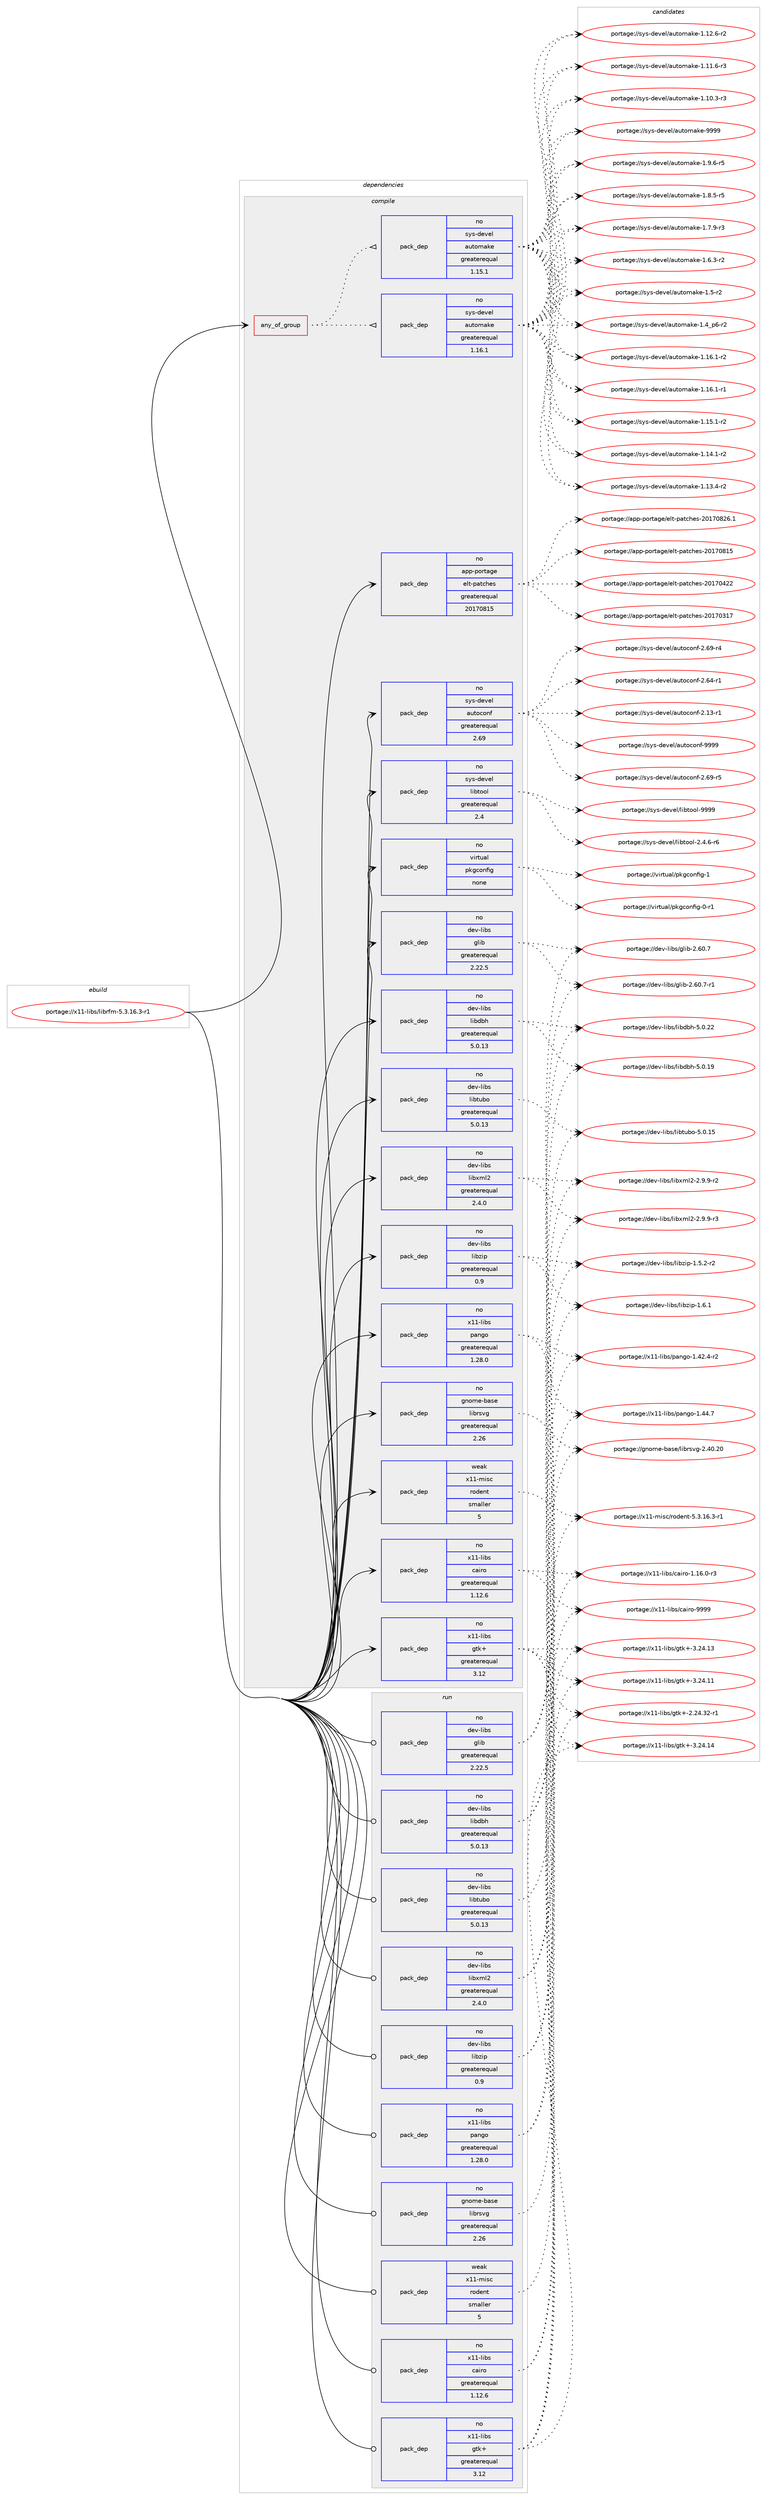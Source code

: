 digraph prolog {

# *************
# Graph options
# *************

newrank=true;
concentrate=true;
compound=true;
graph [rankdir=LR,fontname=Helvetica,fontsize=10,ranksep=1.5];#, ranksep=2.5, nodesep=0.2];
edge  [arrowhead=vee];
node  [fontname=Helvetica,fontsize=10];

# **********
# The ebuild
# **********

subgraph cluster_leftcol {
color=gray;
rank=same;
label=<<i>ebuild</i>>;
id [label="portage://x11-libs/librfm-5.3.16.3-r1", color=red, width=4, href="../x11-libs/librfm-5.3.16.3-r1.svg"];
}

# ****************
# The dependencies
# ****************

subgraph cluster_midcol {
color=gray;
label=<<i>dependencies</i>>;
subgraph cluster_compile {
fillcolor="#eeeeee";
style=filled;
label=<<i>compile</i>>;
subgraph any290 {
dependency16462 [label=<<TABLE BORDER="0" CELLBORDER="1" CELLSPACING="0" CELLPADDING="4"><TR><TD CELLPADDING="10">any_of_group</TD></TR></TABLE>>, shape=none, color=red];subgraph pack13983 {
dependency16463 [label=<<TABLE BORDER="0" CELLBORDER="1" CELLSPACING="0" CELLPADDING="4" WIDTH="220"><TR><TD ROWSPAN="6" CELLPADDING="30">pack_dep</TD></TR><TR><TD WIDTH="110">no</TD></TR><TR><TD>sys-devel</TD></TR><TR><TD>automake</TD></TR><TR><TD>greaterequal</TD></TR><TR><TD>1.16.1</TD></TR></TABLE>>, shape=none, color=blue];
}
dependency16462:e -> dependency16463:w [weight=20,style="dotted",arrowhead="oinv"];
subgraph pack13984 {
dependency16464 [label=<<TABLE BORDER="0" CELLBORDER="1" CELLSPACING="0" CELLPADDING="4" WIDTH="220"><TR><TD ROWSPAN="6" CELLPADDING="30">pack_dep</TD></TR><TR><TD WIDTH="110">no</TD></TR><TR><TD>sys-devel</TD></TR><TR><TD>automake</TD></TR><TR><TD>greaterequal</TD></TR><TR><TD>1.15.1</TD></TR></TABLE>>, shape=none, color=blue];
}
dependency16462:e -> dependency16464:w [weight=20,style="dotted",arrowhead="oinv"];
}
id:e -> dependency16462:w [weight=20,style="solid",arrowhead="vee"];
subgraph pack13985 {
dependency16465 [label=<<TABLE BORDER="0" CELLBORDER="1" CELLSPACING="0" CELLPADDING="4" WIDTH="220"><TR><TD ROWSPAN="6" CELLPADDING="30">pack_dep</TD></TR><TR><TD WIDTH="110">no</TD></TR><TR><TD>app-portage</TD></TR><TR><TD>elt-patches</TD></TR><TR><TD>greaterequal</TD></TR><TR><TD>20170815</TD></TR></TABLE>>, shape=none, color=blue];
}
id:e -> dependency16465:w [weight=20,style="solid",arrowhead="vee"];
subgraph pack13986 {
dependency16466 [label=<<TABLE BORDER="0" CELLBORDER="1" CELLSPACING="0" CELLPADDING="4" WIDTH="220"><TR><TD ROWSPAN="6" CELLPADDING="30">pack_dep</TD></TR><TR><TD WIDTH="110">no</TD></TR><TR><TD>dev-libs</TD></TR><TR><TD>glib</TD></TR><TR><TD>greaterequal</TD></TR><TR><TD>2.22.5</TD></TR></TABLE>>, shape=none, color=blue];
}
id:e -> dependency16466:w [weight=20,style="solid",arrowhead="vee"];
subgraph pack13987 {
dependency16467 [label=<<TABLE BORDER="0" CELLBORDER="1" CELLSPACING="0" CELLPADDING="4" WIDTH="220"><TR><TD ROWSPAN="6" CELLPADDING="30">pack_dep</TD></TR><TR><TD WIDTH="110">no</TD></TR><TR><TD>dev-libs</TD></TR><TR><TD>libdbh</TD></TR><TR><TD>greaterequal</TD></TR><TR><TD>5.0.13</TD></TR></TABLE>>, shape=none, color=blue];
}
id:e -> dependency16467:w [weight=20,style="solid",arrowhead="vee"];
subgraph pack13988 {
dependency16468 [label=<<TABLE BORDER="0" CELLBORDER="1" CELLSPACING="0" CELLPADDING="4" WIDTH="220"><TR><TD ROWSPAN="6" CELLPADDING="30">pack_dep</TD></TR><TR><TD WIDTH="110">no</TD></TR><TR><TD>dev-libs</TD></TR><TR><TD>libtubo</TD></TR><TR><TD>greaterequal</TD></TR><TR><TD>5.0.13</TD></TR></TABLE>>, shape=none, color=blue];
}
id:e -> dependency16468:w [weight=20,style="solid",arrowhead="vee"];
subgraph pack13989 {
dependency16469 [label=<<TABLE BORDER="0" CELLBORDER="1" CELLSPACING="0" CELLPADDING="4" WIDTH="220"><TR><TD ROWSPAN="6" CELLPADDING="30">pack_dep</TD></TR><TR><TD WIDTH="110">no</TD></TR><TR><TD>dev-libs</TD></TR><TR><TD>libxml2</TD></TR><TR><TD>greaterequal</TD></TR><TR><TD>2.4.0</TD></TR></TABLE>>, shape=none, color=blue];
}
id:e -> dependency16469:w [weight=20,style="solid",arrowhead="vee"];
subgraph pack13990 {
dependency16470 [label=<<TABLE BORDER="0" CELLBORDER="1" CELLSPACING="0" CELLPADDING="4" WIDTH="220"><TR><TD ROWSPAN="6" CELLPADDING="30">pack_dep</TD></TR><TR><TD WIDTH="110">no</TD></TR><TR><TD>dev-libs</TD></TR><TR><TD>libzip</TD></TR><TR><TD>greaterequal</TD></TR><TR><TD>0.9</TD></TR></TABLE>>, shape=none, color=blue];
}
id:e -> dependency16470:w [weight=20,style="solid",arrowhead="vee"];
subgraph pack13991 {
dependency16471 [label=<<TABLE BORDER="0" CELLBORDER="1" CELLSPACING="0" CELLPADDING="4" WIDTH="220"><TR><TD ROWSPAN="6" CELLPADDING="30">pack_dep</TD></TR><TR><TD WIDTH="110">no</TD></TR><TR><TD>gnome-base</TD></TR><TR><TD>librsvg</TD></TR><TR><TD>greaterequal</TD></TR><TR><TD>2.26</TD></TR></TABLE>>, shape=none, color=blue];
}
id:e -> dependency16471:w [weight=20,style="solid",arrowhead="vee"];
subgraph pack13992 {
dependency16472 [label=<<TABLE BORDER="0" CELLBORDER="1" CELLSPACING="0" CELLPADDING="4" WIDTH="220"><TR><TD ROWSPAN="6" CELLPADDING="30">pack_dep</TD></TR><TR><TD WIDTH="110">no</TD></TR><TR><TD>sys-devel</TD></TR><TR><TD>autoconf</TD></TR><TR><TD>greaterequal</TD></TR><TR><TD>2.69</TD></TR></TABLE>>, shape=none, color=blue];
}
id:e -> dependency16472:w [weight=20,style="solid",arrowhead="vee"];
subgraph pack13993 {
dependency16473 [label=<<TABLE BORDER="0" CELLBORDER="1" CELLSPACING="0" CELLPADDING="4" WIDTH="220"><TR><TD ROWSPAN="6" CELLPADDING="30">pack_dep</TD></TR><TR><TD WIDTH="110">no</TD></TR><TR><TD>sys-devel</TD></TR><TR><TD>libtool</TD></TR><TR><TD>greaterequal</TD></TR><TR><TD>2.4</TD></TR></TABLE>>, shape=none, color=blue];
}
id:e -> dependency16473:w [weight=20,style="solid",arrowhead="vee"];
subgraph pack13994 {
dependency16474 [label=<<TABLE BORDER="0" CELLBORDER="1" CELLSPACING="0" CELLPADDING="4" WIDTH="220"><TR><TD ROWSPAN="6" CELLPADDING="30">pack_dep</TD></TR><TR><TD WIDTH="110">no</TD></TR><TR><TD>virtual</TD></TR><TR><TD>pkgconfig</TD></TR><TR><TD>none</TD></TR><TR><TD></TD></TR></TABLE>>, shape=none, color=blue];
}
id:e -> dependency16474:w [weight=20,style="solid",arrowhead="vee"];
subgraph pack13995 {
dependency16475 [label=<<TABLE BORDER="0" CELLBORDER="1" CELLSPACING="0" CELLPADDING="4" WIDTH="220"><TR><TD ROWSPAN="6" CELLPADDING="30">pack_dep</TD></TR><TR><TD WIDTH="110">no</TD></TR><TR><TD>x11-libs</TD></TR><TR><TD>cairo</TD></TR><TR><TD>greaterequal</TD></TR><TR><TD>1.12.6</TD></TR></TABLE>>, shape=none, color=blue];
}
id:e -> dependency16475:w [weight=20,style="solid",arrowhead="vee"];
subgraph pack13996 {
dependency16476 [label=<<TABLE BORDER="0" CELLBORDER="1" CELLSPACING="0" CELLPADDING="4" WIDTH="220"><TR><TD ROWSPAN="6" CELLPADDING="30">pack_dep</TD></TR><TR><TD WIDTH="110">no</TD></TR><TR><TD>x11-libs</TD></TR><TR><TD>gtk+</TD></TR><TR><TD>greaterequal</TD></TR><TR><TD>3.12</TD></TR></TABLE>>, shape=none, color=blue];
}
id:e -> dependency16476:w [weight=20,style="solid",arrowhead="vee"];
subgraph pack13997 {
dependency16477 [label=<<TABLE BORDER="0" CELLBORDER="1" CELLSPACING="0" CELLPADDING="4" WIDTH="220"><TR><TD ROWSPAN="6" CELLPADDING="30">pack_dep</TD></TR><TR><TD WIDTH="110">no</TD></TR><TR><TD>x11-libs</TD></TR><TR><TD>pango</TD></TR><TR><TD>greaterequal</TD></TR><TR><TD>1.28.0</TD></TR></TABLE>>, shape=none, color=blue];
}
id:e -> dependency16477:w [weight=20,style="solid",arrowhead="vee"];
subgraph pack13998 {
dependency16478 [label=<<TABLE BORDER="0" CELLBORDER="1" CELLSPACING="0" CELLPADDING="4" WIDTH="220"><TR><TD ROWSPAN="6" CELLPADDING="30">pack_dep</TD></TR><TR><TD WIDTH="110">weak</TD></TR><TR><TD>x11-misc</TD></TR><TR><TD>rodent</TD></TR><TR><TD>smaller</TD></TR><TR><TD>5</TD></TR></TABLE>>, shape=none, color=blue];
}
id:e -> dependency16478:w [weight=20,style="solid",arrowhead="vee"];
}
subgraph cluster_compileandrun {
fillcolor="#eeeeee";
style=filled;
label=<<i>compile and run</i>>;
}
subgraph cluster_run {
fillcolor="#eeeeee";
style=filled;
label=<<i>run</i>>;
subgraph pack13999 {
dependency16479 [label=<<TABLE BORDER="0" CELLBORDER="1" CELLSPACING="0" CELLPADDING="4" WIDTH="220"><TR><TD ROWSPAN="6" CELLPADDING="30">pack_dep</TD></TR><TR><TD WIDTH="110">no</TD></TR><TR><TD>dev-libs</TD></TR><TR><TD>glib</TD></TR><TR><TD>greaterequal</TD></TR><TR><TD>2.22.5</TD></TR></TABLE>>, shape=none, color=blue];
}
id:e -> dependency16479:w [weight=20,style="solid",arrowhead="odot"];
subgraph pack14000 {
dependency16480 [label=<<TABLE BORDER="0" CELLBORDER="1" CELLSPACING="0" CELLPADDING="4" WIDTH="220"><TR><TD ROWSPAN="6" CELLPADDING="30">pack_dep</TD></TR><TR><TD WIDTH="110">no</TD></TR><TR><TD>dev-libs</TD></TR><TR><TD>libdbh</TD></TR><TR><TD>greaterequal</TD></TR><TR><TD>5.0.13</TD></TR></TABLE>>, shape=none, color=blue];
}
id:e -> dependency16480:w [weight=20,style="solid",arrowhead="odot"];
subgraph pack14001 {
dependency16481 [label=<<TABLE BORDER="0" CELLBORDER="1" CELLSPACING="0" CELLPADDING="4" WIDTH="220"><TR><TD ROWSPAN="6" CELLPADDING="30">pack_dep</TD></TR><TR><TD WIDTH="110">no</TD></TR><TR><TD>dev-libs</TD></TR><TR><TD>libtubo</TD></TR><TR><TD>greaterequal</TD></TR><TR><TD>5.0.13</TD></TR></TABLE>>, shape=none, color=blue];
}
id:e -> dependency16481:w [weight=20,style="solid",arrowhead="odot"];
subgraph pack14002 {
dependency16482 [label=<<TABLE BORDER="0" CELLBORDER="1" CELLSPACING="0" CELLPADDING="4" WIDTH="220"><TR><TD ROWSPAN="6" CELLPADDING="30">pack_dep</TD></TR><TR><TD WIDTH="110">no</TD></TR><TR><TD>dev-libs</TD></TR><TR><TD>libxml2</TD></TR><TR><TD>greaterequal</TD></TR><TR><TD>2.4.0</TD></TR></TABLE>>, shape=none, color=blue];
}
id:e -> dependency16482:w [weight=20,style="solid",arrowhead="odot"];
subgraph pack14003 {
dependency16483 [label=<<TABLE BORDER="0" CELLBORDER="1" CELLSPACING="0" CELLPADDING="4" WIDTH="220"><TR><TD ROWSPAN="6" CELLPADDING="30">pack_dep</TD></TR><TR><TD WIDTH="110">no</TD></TR><TR><TD>dev-libs</TD></TR><TR><TD>libzip</TD></TR><TR><TD>greaterequal</TD></TR><TR><TD>0.9</TD></TR></TABLE>>, shape=none, color=blue];
}
id:e -> dependency16483:w [weight=20,style="solid",arrowhead="odot"];
subgraph pack14004 {
dependency16484 [label=<<TABLE BORDER="0" CELLBORDER="1" CELLSPACING="0" CELLPADDING="4" WIDTH="220"><TR><TD ROWSPAN="6" CELLPADDING="30">pack_dep</TD></TR><TR><TD WIDTH="110">no</TD></TR><TR><TD>gnome-base</TD></TR><TR><TD>librsvg</TD></TR><TR><TD>greaterequal</TD></TR><TR><TD>2.26</TD></TR></TABLE>>, shape=none, color=blue];
}
id:e -> dependency16484:w [weight=20,style="solid",arrowhead="odot"];
subgraph pack14005 {
dependency16485 [label=<<TABLE BORDER="0" CELLBORDER="1" CELLSPACING="0" CELLPADDING="4" WIDTH="220"><TR><TD ROWSPAN="6" CELLPADDING="30">pack_dep</TD></TR><TR><TD WIDTH="110">no</TD></TR><TR><TD>x11-libs</TD></TR><TR><TD>cairo</TD></TR><TR><TD>greaterequal</TD></TR><TR><TD>1.12.6</TD></TR></TABLE>>, shape=none, color=blue];
}
id:e -> dependency16485:w [weight=20,style="solid",arrowhead="odot"];
subgraph pack14006 {
dependency16486 [label=<<TABLE BORDER="0" CELLBORDER="1" CELLSPACING="0" CELLPADDING="4" WIDTH="220"><TR><TD ROWSPAN="6" CELLPADDING="30">pack_dep</TD></TR><TR><TD WIDTH="110">no</TD></TR><TR><TD>x11-libs</TD></TR><TR><TD>gtk+</TD></TR><TR><TD>greaterequal</TD></TR><TR><TD>3.12</TD></TR></TABLE>>, shape=none, color=blue];
}
id:e -> dependency16486:w [weight=20,style="solid",arrowhead="odot"];
subgraph pack14007 {
dependency16487 [label=<<TABLE BORDER="0" CELLBORDER="1" CELLSPACING="0" CELLPADDING="4" WIDTH="220"><TR><TD ROWSPAN="6" CELLPADDING="30">pack_dep</TD></TR><TR><TD WIDTH="110">no</TD></TR><TR><TD>x11-libs</TD></TR><TR><TD>pango</TD></TR><TR><TD>greaterequal</TD></TR><TR><TD>1.28.0</TD></TR></TABLE>>, shape=none, color=blue];
}
id:e -> dependency16487:w [weight=20,style="solid",arrowhead="odot"];
subgraph pack14008 {
dependency16488 [label=<<TABLE BORDER="0" CELLBORDER="1" CELLSPACING="0" CELLPADDING="4" WIDTH="220"><TR><TD ROWSPAN="6" CELLPADDING="30">pack_dep</TD></TR><TR><TD WIDTH="110">weak</TD></TR><TR><TD>x11-misc</TD></TR><TR><TD>rodent</TD></TR><TR><TD>smaller</TD></TR><TR><TD>5</TD></TR></TABLE>>, shape=none, color=blue];
}
id:e -> dependency16488:w [weight=20,style="solid",arrowhead="odot"];
}
}

# **************
# The candidates
# **************

subgraph cluster_choices {
rank=same;
color=gray;
label=<<i>candidates</i>>;

subgraph choice13983 {
color=black;
nodesep=1;
choice115121115451001011181011084797117116111109971071014557575757 [label="portage://sys-devel/automake-9999", color=red, width=4,href="../sys-devel/automake-9999.svg"];
choice115121115451001011181011084797117116111109971071014549465746544511453 [label="portage://sys-devel/automake-1.9.6-r5", color=red, width=4,href="../sys-devel/automake-1.9.6-r5.svg"];
choice115121115451001011181011084797117116111109971071014549465646534511453 [label="portage://sys-devel/automake-1.8.5-r5", color=red, width=4,href="../sys-devel/automake-1.8.5-r5.svg"];
choice115121115451001011181011084797117116111109971071014549465546574511451 [label="portage://sys-devel/automake-1.7.9-r3", color=red, width=4,href="../sys-devel/automake-1.7.9-r3.svg"];
choice115121115451001011181011084797117116111109971071014549465446514511450 [label="portage://sys-devel/automake-1.6.3-r2", color=red, width=4,href="../sys-devel/automake-1.6.3-r2.svg"];
choice11512111545100101118101108479711711611110997107101454946534511450 [label="portage://sys-devel/automake-1.5-r2", color=red, width=4,href="../sys-devel/automake-1.5-r2.svg"];
choice115121115451001011181011084797117116111109971071014549465295112544511450 [label="portage://sys-devel/automake-1.4_p6-r2", color=red, width=4,href="../sys-devel/automake-1.4_p6-r2.svg"];
choice11512111545100101118101108479711711611110997107101454946495446494511450 [label="portage://sys-devel/automake-1.16.1-r2", color=red, width=4,href="../sys-devel/automake-1.16.1-r2.svg"];
choice11512111545100101118101108479711711611110997107101454946495446494511449 [label="portage://sys-devel/automake-1.16.1-r1", color=red, width=4,href="../sys-devel/automake-1.16.1-r1.svg"];
choice11512111545100101118101108479711711611110997107101454946495346494511450 [label="portage://sys-devel/automake-1.15.1-r2", color=red, width=4,href="../sys-devel/automake-1.15.1-r2.svg"];
choice11512111545100101118101108479711711611110997107101454946495246494511450 [label="portage://sys-devel/automake-1.14.1-r2", color=red, width=4,href="../sys-devel/automake-1.14.1-r2.svg"];
choice11512111545100101118101108479711711611110997107101454946495146524511450 [label="portage://sys-devel/automake-1.13.4-r2", color=red, width=4,href="../sys-devel/automake-1.13.4-r2.svg"];
choice11512111545100101118101108479711711611110997107101454946495046544511450 [label="portage://sys-devel/automake-1.12.6-r2", color=red, width=4,href="../sys-devel/automake-1.12.6-r2.svg"];
choice11512111545100101118101108479711711611110997107101454946494946544511451 [label="portage://sys-devel/automake-1.11.6-r3", color=red, width=4,href="../sys-devel/automake-1.11.6-r3.svg"];
choice11512111545100101118101108479711711611110997107101454946494846514511451 [label="portage://sys-devel/automake-1.10.3-r3", color=red, width=4,href="../sys-devel/automake-1.10.3-r3.svg"];
dependency16463:e -> choice115121115451001011181011084797117116111109971071014557575757:w [style=dotted,weight="100"];
dependency16463:e -> choice115121115451001011181011084797117116111109971071014549465746544511453:w [style=dotted,weight="100"];
dependency16463:e -> choice115121115451001011181011084797117116111109971071014549465646534511453:w [style=dotted,weight="100"];
dependency16463:e -> choice115121115451001011181011084797117116111109971071014549465546574511451:w [style=dotted,weight="100"];
dependency16463:e -> choice115121115451001011181011084797117116111109971071014549465446514511450:w [style=dotted,weight="100"];
dependency16463:e -> choice11512111545100101118101108479711711611110997107101454946534511450:w [style=dotted,weight="100"];
dependency16463:e -> choice115121115451001011181011084797117116111109971071014549465295112544511450:w [style=dotted,weight="100"];
dependency16463:e -> choice11512111545100101118101108479711711611110997107101454946495446494511450:w [style=dotted,weight="100"];
dependency16463:e -> choice11512111545100101118101108479711711611110997107101454946495446494511449:w [style=dotted,weight="100"];
dependency16463:e -> choice11512111545100101118101108479711711611110997107101454946495346494511450:w [style=dotted,weight="100"];
dependency16463:e -> choice11512111545100101118101108479711711611110997107101454946495246494511450:w [style=dotted,weight="100"];
dependency16463:e -> choice11512111545100101118101108479711711611110997107101454946495146524511450:w [style=dotted,weight="100"];
dependency16463:e -> choice11512111545100101118101108479711711611110997107101454946495046544511450:w [style=dotted,weight="100"];
dependency16463:e -> choice11512111545100101118101108479711711611110997107101454946494946544511451:w [style=dotted,weight="100"];
dependency16463:e -> choice11512111545100101118101108479711711611110997107101454946494846514511451:w [style=dotted,weight="100"];
}
subgraph choice13984 {
color=black;
nodesep=1;
choice115121115451001011181011084797117116111109971071014557575757 [label="portage://sys-devel/automake-9999", color=red, width=4,href="../sys-devel/automake-9999.svg"];
choice115121115451001011181011084797117116111109971071014549465746544511453 [label="portage://sys-devel/automake-1.9.6-r5", color=red, width=4,href="../sys-devel/automake-1.9.6-r5.svg"];
choice115121115451001011181011084797117116111109971071014549465646534511453 [label="portage://sys-devel/automake-1.8.5-r5", color=red, width=4,href="../sys-devel/automake-1.8.5-r5.svg"];
choice115121115451001011181011084797117116111109971071014549465546574511451 [label="portage://sys-devel/automake-1.7.9-r3", color=red, width=4,href="../sys-devel/automake-1.7.9-r3.svg"];
choice115121115451001011181011084797117116111109971071014549465446514511450 [label="portage://sys-devel/automake-1.6.3-r2", color=red, width=4,href="../sys-devel/automake-1.6.3-r2.svg"];
choice11512111545100101118101108479711711611110997107101454946534511450 [label="portage://sys-devel/automake-1.5-r2", color=red, width=4,href="../sys-devel/automake-1.5-r2.svg"];
choice115121115451001011181011084797117116111109971071014549465295112544511450 [label="portage://sys-devel/automake-1.4_p6-r2", color=red, width=4,href="../sys-devel/automake-1.4_p6-r2.svg"];
choice11512111545100101118101108479711711611110997107101454946495446494511450 [label="portage://sys-devel/automake-1.16.1-r2", color=red, width=4,href="../sys-devel/automake-1.16.1-r2.svg"];
choice11512111545100101118101108479711711611110997107101454946495446494511449 [label="portage://sys-devel/automake-1.16.1-r1", color=red, width=4,href="../sys-devel/automake-1.16.1-r1.svg"];
choice11512111545100101118101108479711711611110997107101454946495346494511450 [label="portage://sys-devel/automake-1.15.1-r2", color=red, width=4,href="../sys-devel/automake-1.15.1-r2.svg"];
choice11512111545100101118101108479711711611110997107101454946495246494511450 [label="portage://sys-devel/automake-1.14.1-r2", color=red, width=4,href="../sys-devel/automake-1.14.1-r2.svg"];
choice11512111545100101118101108479711711611110997107101454946495146524511450 [label="portage://sys-devel/automake-1.13.4-r2", color=red, width=4,href="../sys-devel/automake-1.13.4-r2.svg"];
choice11512111545100101118101108479711711611110997107101454946495046544511450 [label="portage://sys-devel/automake-1.12.6-r2", color=red, width=4,href="../sys-devel/automake-1.12.6-r2.svg"];
choice11512111545100101118101108479711711611110997107101454946494946544511451 [label="portage://sys-devel/automake-1.11.6-r3", color=red, width=4,href="../sys-devel/automake-1.11.6-r3.svg"];
choice11512111545100101118101108479711711611110997107101454946494846514511451 [label="portage://sys-devel/automake-1.10.3-r3", color=red, width=4,href="../sys-devel/automake-1.10.3-r3.svg"];
dependency16464:e -> choice115121115451001011181011084797117116111109971071014557575757:w [style=dotted,weight="100"];
dependency16464:e -> choice115121115451001011181011084797117116111109971071014549465746544511453:w [style=dotted,weight="100"];
dependency16464:e -> choice115121115451001011181011084797117116111109971071014549465646534511453:w [style=dotted,weight="100"];
dependency16464:e -> choice115121115451001011181011084797117116111109971071014549465546574511451:w [style=dotted,weight="100"];
dependency16464:e -> choice115121115451001011181011084797117116111109971071014549465446514511450:w [style=dotted,weight="100"];
dependency16464:e -> choice11512111545100101118101108479711711611110997107101454946534511450:w [style=dotted,weight="100"];
dependency16464:e -> choice115121115451001011181011084797117116111109971071014549465295112544511450:w [style=dotted,weight="100"];
dependency16464:e -> choice11512111545100101118101108479711711611110997107101454946495446494511450:w [style=dotted,weight="100"];
dependency16464:e -> choice11512111545100101118101108479711711611110997107101454946495446494511449:w [style=dotted,weight="100"];
dependency16464:e -> choice11512111545100101118101108479711711611110997107101454946495346494511450:w [style=dotted,weight="100"];
dependency16464:e -> choice11512111545100101118101108479711711611110997107101454946495246494511450:w [style=dotted,weight="100"];
dependency16464:e -> choice11512111545100101118101108479711711611110997107101454946495146524511450:w [style=dotted,weight="100"];
dependency16464:e -> choice11512111545100101118101108479711711611110997107101454946495046544511450:w [style=dotted,weight="100"];
dependency16464:e -> choice11512111545100101118101108479711711611110997107101454946494946544511451:w [style=dotted,weight="100"];
dependency16464:e -> choice11512111545100101118101108479711711611110997107101454946494846514511451:w [style=dotted,weight="100"];
}
subgraph choice13985 {
color=black;
nodesep=1;
choice971121124511211111411697103101471011081164511297116991041011154550484955485650544649 [label="portage://app-portage/elt-patches-20170826.1", color=red, width=4,href="../app-portage/elt-patches-20170826.1.svg"];
choice97112112451121111141169710310147101108116451129711699104101115455048495548564953 [label="portage://app-portage/elt-patches-20170815", color=red, width=4,href="../app-portage/elt-patches-20170815.svg"];
choice97112112451121111141169710310147101108116451129711699104101115455048495548525050 [label="portage://app-portage/elt-patches-20170422", color=red, width=4,href="../app-portage/elt-patches-20170422.svg"];
choice97112112451121111141169710310147101108116451129711699104101115455048495548514955 [label="portage://app-portage/elt-patches-20170317", color=red, width=4,href="../app-portage/elt-patches-20170317.svg"];
dependency16465:e -> choice971121124511211111411697103101471011081164511297116991041011154550484955485650544649:w [style=dotted,weight="100"];
dependency16465:e -> choice97112112451121111141169710310147101108116451129711699104101115455048495548564953:w [style=dotted,weight="100"];
dependency16465:e -> choice97112112451121111141169710310147101108116451129711699104101115455048495548525050:w [style=dotted,weight="100"];
dependency16465:e -> choice97112112451121111141169710310147101108116451129711699104101115455048495548514955:w [style=dotted,weight="100"];
}
subgraph choice13986 {
color=black;
nodesep=1;
choice10010111845108105981154710310810598455046544846554511449 [label="portage://dev-libs/glib-2.60.7-r1", color=red, width=4,href="../dev-libs/glib-2.60.7-r1.svg"];
choice1001011184510810598115471031081059845504654484655 [label="portage://dev-libs/glib-2.60.7", color=red, width=4,href="../dev-libs/glib-2.60.7.svg"];
dependency16466:e -> choice10010111845108105981154710310810598455046544846554511449:w [style=dotted,weight="100"];
dependency16466:e -> choice1001011184510810598115471031081059845504654484655:w [style=dotted,weight="100"];
}
subgraph choice13987 {
color=black;
nodesep=1;
choice100101118451081059811547108105981009810445534648465050 [label="portage://dev-libs/libdbh-5.0.22", color=red, width=4,href="../dev-libs/libdbh-5.0.22.svg"];
choice100101118451081059811547108105981009810445534648464957 [label="portage://dev-libs/libdbh-5.0.19", color=red, width=4,href="../dev-libs/libdbh-5.0.19.svg"];
dependency16467:e -> choice100101118451081059811547108105981009810445534648465050:w [style=dotted,weight="100"];
dependency16467:e -> choice100101118451081059811547108105981009810445534648464957:w [style=dotted,weight="100"];
}
subgraph choice13988 {
color=black;
nodesep=1;
choice100101118451081059811547108105981161179811145534648464953 [label="portage://dev-libs/libtubo-5.0.15", color=red, width=4,href="../dev-libs/libtubo-5.0.15.svg"];
dependency16468:e -> choice100101118451081059811547108105981161179811145534648464953:w [style=dotted,weight="100"];
}
subgraph choice13989 {
color=black;
nodesep=1;
choice10010111845108105981154710810598120109108504550465746574511451 [label="portage://dev-libs/libxml2-2.9.9-r3", color=red, width=4,href="../dev-libs/libxml2-2.9.9-r3.svg"];
choice10010111845108105981154710810598120109108504550465746574511450 [label="portage://dev-libs/libxml2-2.9.9-r2", color=red, width=4,href="../dev-libs/libxml2-2.9.9-r2.svg"];
dependency16469:e -> choice10010111845108105981154710810598120109108504550465746574511451:w [style=dotted,weight="100"];
dependency16469:e -> choice10010111845108105981154710810598120109108504550465746574511450:w [style=dotted,weight="100"];
}
subgraph choice13990 {
color=black;
nodesep=1;
choice10010111845108105981154710810598122105112454946544649 [label="portage://dev-libs/libzip-1.6.1", color=red, width=4,href="../dev-libs/libzip-1.6.1.svg"];
choice100101118451081059811547108105981221051124549465346504511450 [label="portage://dev-libs/libzip-1.5.2-r2", color=red, width=4,href="../dev-libs/libzip-1.5.2-r2.svg"];
dependency16470:e -> choice10010111845108105981154710810598122105112454946544649:w [style=dotted,weight="100"];
dependency16470:e -> choice100101118451081059811547108105981221051124549465346504511450:w [style=dotted,weight="100"];
}
subgraph choice13991 {
color=black;
nodesep=1;
choice10311011110910145989711510147108105981141151181034550465248465048 [label="portage://gnome-base/librsvg-2.40.20", color=red, width=4,href="../gnome-base/librsvg-2.40.20.svg"];
dependency16471:e -> choice10311011110910145989711510147108105981141151181034550465248465048:w [style=dotted,weight="100"];
}
subgraph choice13992 {
color=black;
nodesep=1;
choice115121115451001011181011084797117116111991111101024557575757 [label="portage://sys-devel/autoconf-9999", color=red, width=4,href="../sys-devel/autoconf-9999.svg"];
choice1151211154510010111810110847971171161119911111010245504654574511453 [label="portage://sys-devel/autoconf-2.69-r5", color=red, width=4,href="../sys-devel/autoconf-2.69-r5.svg"];
choice1151211154510010111810110847971171161119911111010245504654574511452 [label="portage://sys-devel/autoconf-2.69-r4", color=red, width=4,href="../sys-devel/autoconf-2.69-r4.svg"];
choice1151211154510010111810110847971171161119911111010245504654524511449 [label="portage://sys-devel/autoconf-2.64-r1", color=red, width=4,href="../sys-devel/autoconf-2.64-r1.svg"];
choice1151211154510010111810110847971171161119911111010245504649514511449 [label="portage://sys-devel/autoconf-2.13-r1", color=red, width=4,href="../sys-devel/autoconf-2.13-r1.svg"];
dependency16472:e -> choice115121115451001011181011084797117116111991111101024557575757:w [style=dotted,weight="100"];
dependency16472:e -> choice1151211154510010111810110847971171161119911111010245504654574511453:w [style=dotted,weight="100"];
dependency16472:e -> choice1151211154510010111810110847971171161119911111010245504654574511452:w [style=dotted,weight="100"];
dependency16472:e -> choice1151211154510010111810110847971171161119911111010245504654524511449:w [style=dotted,weight="100"];
dependency16472:e -> choice1151211154510010111810110847971171161119911111010245504649514511449:w [style=dotted,weight="100"];
}
subgraph choice13993 {
color=black;
nodesep=1;
choice1151211154510010111810110847108105981161111111084557575757 [label="portage://sys-devel/libtool-9999", color=red, width=4,href="../sys-devel/libtool-9999.svg"];
choice1151211154510010111810110847108105981161111111084550465246544511454 [label="portage://sys-devel/libtool-2.4.6-r6", color=red, width=4,href="../sys-devel/libtool-2.4.6-r6.svg"];
dependency16473:e -> choice1151211154510010111810110847108105981161111111084557575757:w [style=dotted,weight="100"];
dependency16473:e -> choice1151211154510010111810110847108105981161111111084550465246544511454:w [style=dotted,weight="100"];
}
subgraph choice13994 {
color=black;
nodesep=1;
choice1181051141161179710847112107103991111101021051034549 [label="portage://virtual/pkgconfig-1", color=red, width=4,href="../virtual/pkgconfig-1.svg"];
choice11810511411611797108471121071039911111010210510345484511449 [label="portage://virtual/pkgconfig-0-r1", color=red, width=4,href="../virtual/pkgconfig-0-r1.svg"];
dependency16474:e -> choice1181051141161179710847112107103991111101021051034549:w [style=dotted,weight="100"];
dependency16474:e -> choice11810511411611797108471121071039911111010210510345484511449:w [style=dotted,weight="100"];
}
subgraph choice13995 {
color=black;
nodesep=1;
choice120494945108105981154799971051141114557575757 [label="portage://x11-libs/cairo-9999", color=red, width=4,href="../x11-libs/cairo-9999.svg"];
choice12049494510810598115479997105114111454946495446484511451 [label="portage://x11-libs/cairo-1.16.0-r3", color=red, width=4,href="../x11-libs/cairo-1.16.0-r3.svg"];
dependency16475:e -> choice120494945108105981154799971051141114557575757:w [style=dotted,weight="100"];
dependency16475:e -> choice12049494510810598115479997105114111454946495446484511451:w [style=dotted,weight="100"];
}
subgraph choice13996 {
color=black;
nodesep=1;
choice1204949451081059811547103116107434551465052464952 [label="portage://x11-libs/gtk+-3.24.14", color=red, width=4,href="../x11-libs/gtk+-3.24.14.svg"];
choice1204949451081059811547103116107434551465052464951 [label="portage://x11-libs/gtk+-3.24.13", color=red, width=4,href="../x11-libs/gtk+-3.24.13.svg"];
choice1204949451081059811547103116107434551465052464949 [label="portage://x11-libs/gtk+-3.24.11", color=red, width=4,href="../x11-libs/gtk+-3.24.11.svg"];
choice12049494510810598115471031161074345504650524651504511449 [label="portage://x11-libs/gtk+-2.24.32-r1", color=red, width=4,href="../x11-libs/gtk+-2.24.32-r1.svg"];
dependency16476:e -> choice1204949451081059811547103116107434551465052464952:w [style=dotted,weight="100"];
dependency16476:e -> choice1204949451081059811547103116107434551465052464951:w [style=dotted,weight="100"];
dependency16476:e -> choice1204949451081059811547103116107434551465052464949:w [style=dotted,weight="100"];
dependency16476:e -> choice12049494510810598115471031161074345504650524651504511449:w [style=dotted,weight="100"];
}
subgraph choice13997 {
color=black;
nodesep=1;
choice12049494510810598115471129711010311145494652524655 [label="portage://x11-libs/pango-1.44.7", color=red, width=4,href="../x11-libs/pango-1.44.7.svg"];
choice120494945108105981154711297110103111454946525046524511450 [label="portage://x11-libs/pango-1.42.4-r2", color=red, width=4,href="../x11-libs/pango-1.42.4-r2.svg"];
dependency16477:e -> choice12049494510810598115471129711010311145494652524655:w [style=dotted,weight="100"];
dependency16477:e -> choice120494945108105981154711297110103111454946525046524511450:w [style=dotted,weight="100"];
}
subgraph choice13998 {
color=black;
nodesep=1;
choice12049494510910511599471141111001011101164553465146495446514511449 [label="portage://x11-misc/rodent-5.3.16.3-r1", color=red, width=4,href="../x11-misc/rodent-5.3.16.3-r1.svg"];
dependency16478:e -> choice12049494510910511599471141111001011101164553465146495446514511449:w [style=dotted,weight="100"];
}
subgraph choice13999 {
color=black;
nodesep=1;
choice10010111845108105981154710310810598455046544846554511449 [label="portage://dev-libs/glib-2.60.7-r1", color=red, width=4,href="../dev-libs/glib-2.60.7-r1.svg"];
choice1001011184510810598115471031081059845504654484655 [label="portage://dev-libs/glib-2.60.7", color=red, width=4,href="../dev-libs/glib-2.60.7.svg"];
dependency16479:e -> choice10010111845108105981154710310810598455046544846554511449:w [style=dotted,weight="100"];
dependency16479:e -> choice1001011184510810598115471031081059845504654484655:w [style=dotted,weight="100"];
}
subgraph choice14000 {
color=black;
nodesep=1;
choice100101118451081059811547108105981009810445534648465050 [label="portage://dev-libs/libdbh-5.0.22", color=red, width=4,href="../dev-libs/libdbh-5.0.22.svg"];
choice100101118451081059811547108105981009810445534648464957 [label="portage://dev-libs/libdbh-5.0.19", color=red, width=4,href="../dev-libs/libdbh-5.0.19.svg"];
dependency16480:e -> choice100101118451081059811547108105981009810445534648465050:w [style=dotted,weight="100"];
dependency16480:e -> choice100101118451081059811547108105981009810445534648464957:w [style=dotted,weight="100"];
}
subgraph choice14001 {
color=black;
nodesep=1;
choice100101118451081059811547108105981161179811145534648464953 [label="portage://dev-libs/libtubo-5.0.15", color=red, width=4,href="../dev-libs/libtubo-5.0.15.svg"];
dependency16481:e -> choice100101118451081059811547108105981161179811145534648464953:w [style=dotted,weight="100"];
}
subgraph choice14002 {
color=black;
nodesep=1;
choice10010111845108105981154710810598120109108504550465746574511451 [label="portage://dev-libs/libxml2-2.9.9-r3", color=red, width=4,href="../dev-libs/libxml2-2.9.9-r3.svg"];
choice10010111845108105981154710810598120109108504550465746574511450 [label="portage://dev-libs/libxml2-2.9.9-r2", color=red, width=4,href="../dev-libs/libxml2-2.9.9-r2.svg"];
dependency16482:e -> choice10010111845108105981154710810598120109108504550465746574511451:w [style=dotted,weight="100"];
dependency16482:e -> choice10010111845108105981154710810598120109108504550465746574511450:w [style=dotted,weight="100"];
}
subgraph choice14003 {
color=black;
nodesep=1;
choice10010111845108105981154710810598122105112454946544649 [label="portage://dev-libs/libzip-1.6.1", color=red, width=4,href="../dev-libs/libzip-1.6.1.svg"];
choice100101118451081059811547108105981221051124549465346504511450 [label="portage://dev-libs/libzip-1.5.2-r2", color=red, width=4,href="../dev-libs/libzip-1.5.2-r2.svg"];
dependency16483:e -> choice10010111845108105981154710810598122105112454946544649:w [style=dotted,weight="100"];
dependency16483:e -> choice100101118451081059811547108105981221051124549465346504511450:w [style=dotted,weight="100"];
}
subgraph choice14004 {
color=black;
nodesep=1;
choice10311011110910145989711510147108105981141151181034550465248465048 [label="portage://gnome-base/librsvg-2.40.20", color=red, width=4,href="../gnome-base/librsvg-2.40.20.svg"];
dependency16484:e -> choice10311011110910145989711510147108105981141151181034550465248465048:w [style=dotted,weight="100"];
}
subgraph choice14005 {
color=black;
nodesep=1;
choice120494945108105981154799971051141114557575757 [label="portage://x11-libs/cairo-9999", color=red, width=4,href="../x11-libs/cairo-9999.svg"];
choice12049494510810598115479997105114111454946495446484511451 [label="portage://x11-libs/cairo-1.16.0-r3", color=red, width=4,href="../x11-libs/cairo-1.16.0-r3.svg"];
dependency16485:e -> choice120494945108105981154799971051141114557575757:w [style=dotted,weight="100"];
dependency16485:e -> choice12049494510810598115479997105114111454946495446484511451:w [style=dotted,weight="100"];
}
subgraph choice14006 {
color=black;
nodesep=1;
choice1204949451081059811547103116107434551465052464952 [label="portage://x11-libs/gtk+-3.24.14", color=red, width=4,href="../x11-libs/gtk+-3.24.14.svg"];
choice1204949451081059811547103116107434551465052464951 [label="portage://x11-libs/gtk+-3.24.13", color=red, width=4,href="../x11-libs/gtk+-3.24.13.svg"];
choice1204949451081059811547103116107434551465052464949 [label="portage://x11-libs/gtk+-3.24.11", color=red, width=4,href="../x11-libs/gtk+-3.24.11.svg"];
choice12049494510810598115471031161074345504650524651504511449 [label="portage://x11-libs/gtk+-2.24.32-r1", color=red, width=4,href="../x11-libs/gtk+-2.24.32-r1.svg"];
dependency16486:e -> choice1204949451081059811547103116107434551465052464952:w [style=dotted,weight="100"];
dependency16486:e -> choice1204949451081059811547103116107434551465052464951:w [style=dotted,weight="100"];
dependency16486:e -> choice1204949451081059811547103116107434551465052464949:w [style=dotted,weight="100"];
dependency16486:e -> choice12049494510810598115471031161074345504650524651504511449:w [style=dotted,weight="100"];
}
subgraph choice14007 {
color=black;
nodesep=1;
choice12049494510810598115471129711010311145494652524655 [label="portage://x11-libs/pango-1.44.7", color=red, width=4,href="../x11-libs/pango-1.44.7.svg"];
choice120494945108105981154711297110103111454946525046524511450 [label="portage://x11-libs/pango-1.42.4-r2", color=red, width=4,href="../x11-libs/pango-1.42.4-r2.svg"];
dependency16487:e -> choice12049494510810598115471129711010311145494652524655:w [style=dotted,weight="100"];
dependency16487:e -> choice120494945108105981154711297110103111454946525046524511450:w [style=dotted,weight="100"];
}
subgraph choice14008 {
color=black;
nodesep=1;
choice12049494510910511599471141111001011101164553465146495446514511449 [label="portage://x11-misc/rodent-5.3.16.3-r1", color=red, width=4,href="../x11-misc/rodent-5.3.16.3-r1.svg"];
dependency16488:e -> choice12049494510910511599471141111001011101164553465146495446514511449:w [style=dotted,weight="100"];
}
}

}
